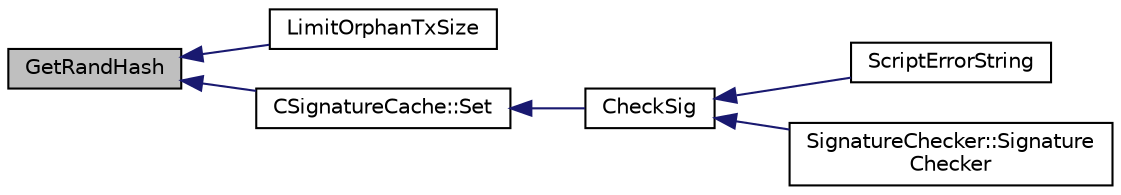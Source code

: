 digraph "GetRandHash"
{
  edge [fontname="Helvetica",fontsize="10",labelfontname="Helvetica",labelfontsize="10"];
  node [fontname="Helvetica",fontsize="10",shape=record];
  rankdir="LR";
  Node458 [label="GetRandHash",height=0.2,width=0.4,color="black", fillcolor="grey75", style="filled", fontcolor="black"];
  Node458 -> Node459 [dir="back",color="midnightblue",fontsize="10",style="solid",fontname="Helvetica"];
  Node459 [label="LimitOrphanTxSize",height=0.2,width=0.4,color="black", fillcolor="white", style="filled",URL="$main_8cpp.html#a03c1ac9fc43feb8f1d67e92f17cceb38"];
  Node458 -> Node460 [dir="back",color="midnightblue",fontsize="10",style="solid",fontname="Helvetica"];
  Node460 [label="CSignatureCache::Set",height=0.2,width=0.4,color="black", fillcolor="white", style="filled",URL="$class_c_signature_cache.html#ac2e63052c7b13f73fa0f6f4624e29c07"];
  Node460 -> Node461 [dir="back",color="midnightblue",fontsize="10",style="solid",fontname="Helvetica"];
  Node461 [label="CheckSig",height=0.2,width=0.4,color="black", fillcolor="white", style="filled",URL="$script_8cpp.html#af1a7eb0123f11ad1154249f4a4c1a9d1"];
  Node461 -> Node462 [dir="back",color="midnightblue",fontsize="10",style="solid",fontname="Helvetica"];
  Node462 [label="ScriptErrorString",height=0.2,width=0.4,color="black", fillcolor="white", style="filled",URL="$script_8h.html#a5a9f070c3285c528226eef27820d9aa9"];
  Node461 -> Node463 [dir="back",color="midnightblue",fontsize="10",style="solid",fontname="Helvetica"];
  Node463 [label="SignatureChecker::Signature\lChecker",height=0.2,width=0.4,color="black", fillcolor="white", style="filled",URL="$class_signature_checker.html#a698e6832345449c494a12960f173d6a1"];
}
